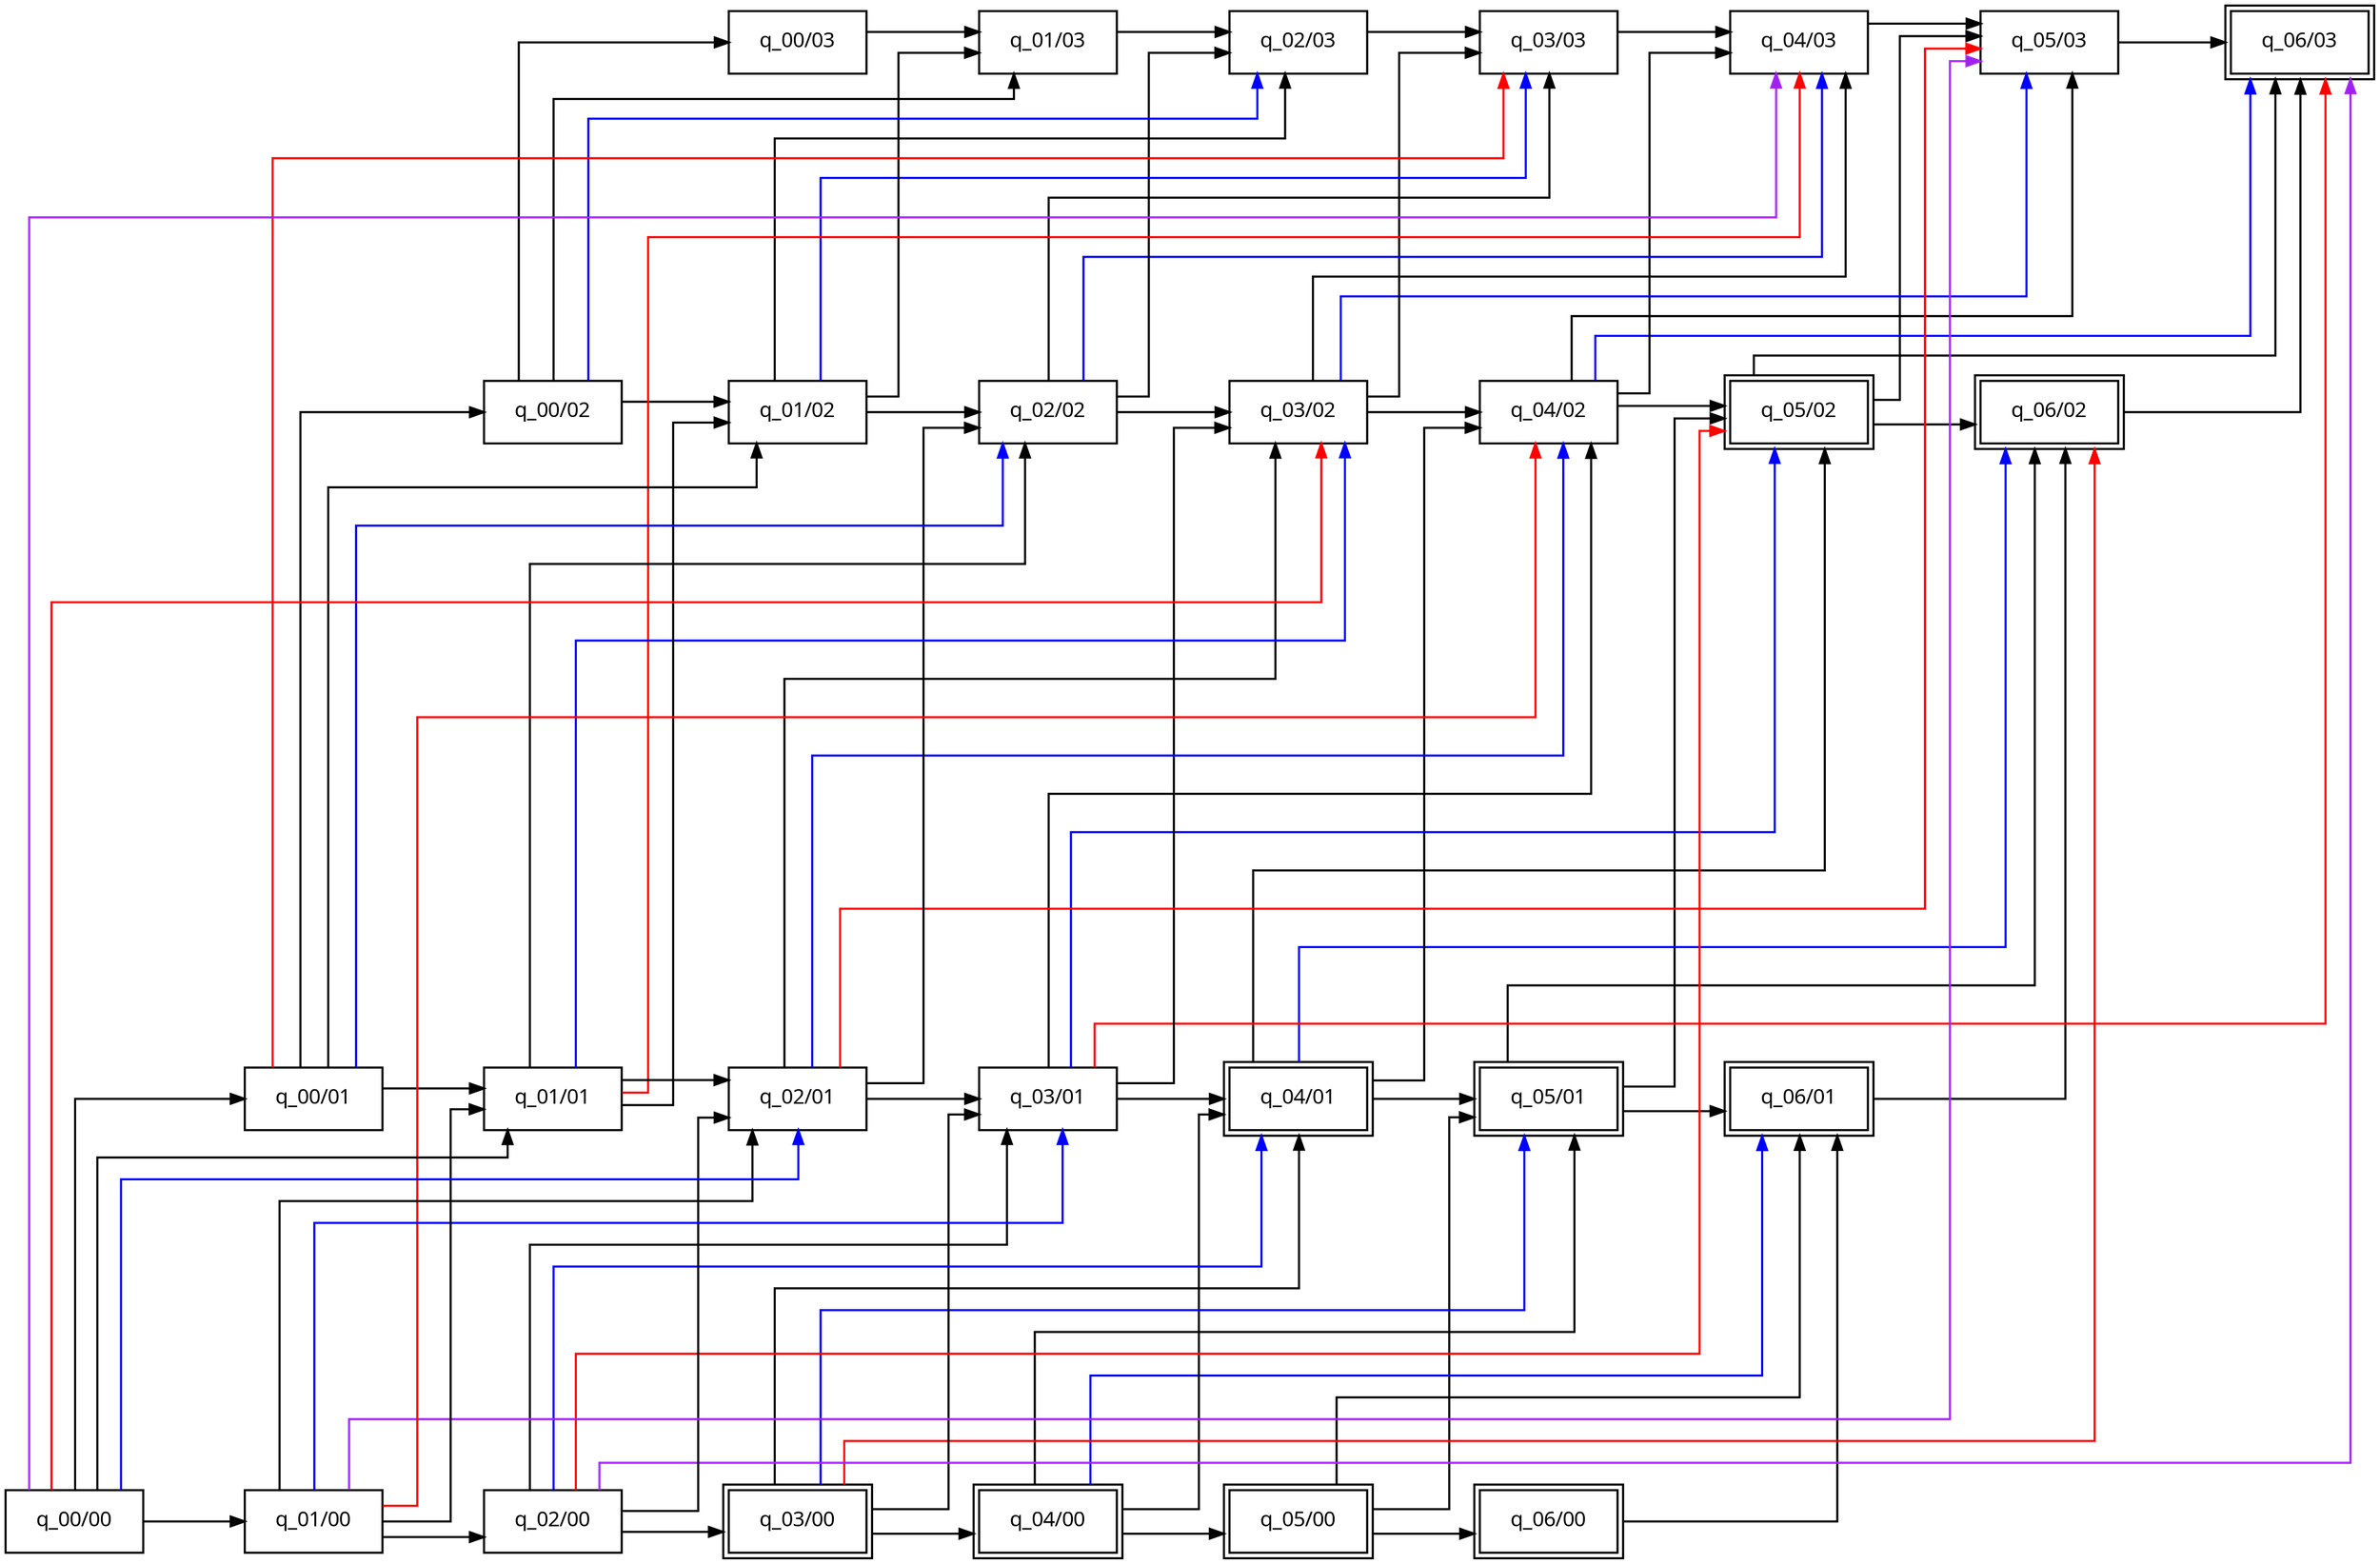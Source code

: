 strict digraph {
    nodesep=0.25;
    splines=ortho;
    graph ["concentrate"="false","rankdir"="LR","bgcolor"="transparent","margin"="0.0","compound"="true","nslimit"="20"]
    "q_06/03" [group=3]["color"="black","fontcolor"="black","fontname"="JetBrains Mono","fontsize"="15","penwidth"="1.5","shape"="rect",peripheries=2, margin="0.3,0.2"]
    "q_05/03" [group=3]["color"="black","fontcolor"="black","fontname"="JetBrains Mono","fontsize"="15","penwidth"="1.5","shape"="rect", margin="0.3,0.2"]
    "q_04/03" [group=3]["color"="black","fontcolor"="black","fontname"="JetBrains Mono","fontsize"="15","penwidth"="1.5","shape"="rect", margin="0.3,0.2"]
    "q_03/03" [group=3]["color"="black","fontcolor"="black","fontname"="JetBrains Mono","fontsize"="15","penwidth"="1.5","shape"="rect", margin="0.3,0.2"]
    "q_02/03" [group=3]["color"="black","fontcolor"="black","fontname"="JetBrains Mono","fontsize"="15","penwidth"="1.5","shape"="rect", margin="0.3,0.2"]
    "q_01/03" [group=3]["color"="black","fontcolor"="black","fontname"="JetBrains Mono","fontsize"="15","penwidth"="1.5","shape"="rect", margin="0.3,0.2"]
    "q_00/03" [group=3]["color"="black","fontcolor"="black","fontname"="JetBrains Mono","fontsize"="15","penwidth"="1.5","shape"="rect", margin="0.3,0.2"]
    "q_06/02" [group=2]["color"="black","fontcolor"="black","fontname"="JetBrains Mono","fontsize"="15","penwidth"="1.5","shape"="rect",peripheries=2, margin="0.3,0.2"]
    "q_05/02" [group=2]["color"="black","fontcolor"="black","fontname"="JetBrains Mono","fontsize"="15","penwidth"="1.5","shape"="rect",peripheries=2, margin="0.3,0.2"]
    "q_04/02" [group=2]["color"="black","fontcolor"="black","fontname"="JetBrains Mono","fontsize"="15","penwidth"="1.5","shape"="rect", margin="0.3,0.2"]
    "q_03/02" [group=2]["color"="black","fontcolor"="black","fontname"="JetBrains Mono","fontsize"="15","penwidth"="1.5","shape"="rect", margin="0.3,0.2"]
    "q_02/02" [group=2]["color"="black","fontcolor"="black","fontname"="JetBrains Mono","fontsize"="15","penwidth"="1.5","shape"="rect", margin="0.3,0.2"]
    "q_01/02" [group=2]["color"="black","fontcolor"="black","fontname"="JetBrains Mono","fontsize"="15","penwidth"="1.5","shape"="rect", margin="0.3,0.2"]
    "q_00/02" [group=2]["color"="black","fontcolor"="black","fontname"="JetBrains Mono","fontsize"="15","penwidth"="1.5","shape"="rect", margin="0.3,0.2"]
    "q_06/01" [group=1]["color"="black","fontcolor"="black","fontname"="JetBrains Mono","fontsize"="15","penwidth"="1.5","shape"="rect",peripheries=2, margin="0.3,0.2"]
    "q_05/01" [group=1]["color"="black","fontcolor"="black","fontname"="JetBrains Mono","fontsize"="15","penwidth"="1.5","shape"="rect",peripheries=2, margin="0.3,0.2"]
    "q_04/01" [group=1]["color"="black","fontcolor"="black","fontname"="JetBrains Mono","fontsize"="15","penwidth"="1.5","shape"="rect",peripheries=2, margin="0.3,0.2"]
    "q_03/01" [group=1]["color"="black","fontcolor"="black","fontname"="JetBrains Mono","fontsize"="15","penwidth"="1.5","shape"="rect", margin="0.3,0.2"]
    "q_02/01" [group=1]["color"="black","fontcolor"="black","fontname"="JetBrains Mono","fontsize"="15","penwidth"="1.5","shape"="rect", margin="0.3,0.2"]
    "q_01/01" [group=1]["color"="black","fontcolor"="black","fontname"="JetBrains Mono","fontsize"="15","penwidth"="1.5","shape"="rect", margin="0.3,0.2"]
    "q_00/01" [group=1]["color"="black","fontcolor"="black","fontname"="JetBrains Mono","fontsize"="15","penwidth"="1.5","shape"="rect", margin="0.3,0.2"]
    "q_06/00" [group=0]["color"="black","fontcolor"="black","fontname"="JetBrains Mono","fontsize"="15","penwidth"="1.5","shape"="rect",peripheries=2, margin="0.3,0.2"]
    "q_05/00" [group=0]["color"="black","fontcolor"="black","fontname"="JetBrains Mono","fontsize"="15","penwidth"="1.5","shape"="rect",peripheries=2, margin="0.3,0.2"]
    "q_04/00" [group=0]["color"="black","fontcolor"="black","fontname"="JetBrains Mono","fontsize"="15","penwidth"="1.5","shape"="rect",peripheries=2, margin="0.3,0.2"]
    "q_03/00" [group=0]["color"="black","fontcolor"="black","fontname"="JetBrains Mono","fontsize"="15","penwidth"="1.5","shape"="rect",peripheries=2, margin="0.3,0.2"]
    "q_02/00" [group=0]["color"="black","fontcolor"="black","fontname"="JetBrains Mono","fontsize"="15","penwidth"="1.5","shape"="rect", margin="0.3,0.2"]
    "q_01/00" [group=0]["color"="black","fontcolor"="black","fontname"="JetBrains Mono","fontsize"="15","penwidth"="1.5","shape"="rect", margin="0.3,0.2"]
    "q_00/00" [group=0]["color"="black","fontcolor"="black","fontname"="JetBrains Mono","fontsize"="15","penwidth"="1.5","shape"="rect", margin="0.3,0.2"]
    "q_00/00" -> "q_00/01" ["arrowhead"="normal", minlen="2.5", "penwidth"="1.5", color=black]
    "q_00/01" -> "q_00/02" ["arrowhead"="normal", minlen="2.5", "penwidth"="1.5", color=black]
    "q_00/02" -> "q_00/03" ["arrowhead"="normal", minlen="2.5", "penwidth"="1.5", color=black]
    "q_01/00" -> "q_01/01" ["arrowhead"="normal", minlen="2.5", "penwidth"="1.5", color=black]
    "q_01/01" -> "q_01/02" ["arrowhead"="normal", minlen="2.5", "penwidth"="1.5", color=black]
    "q_01/02" -> "q_01/03" ["arrowhead"="normal", minlen="2.5", "penwidth"="1.5", color=black]
    "q_02/00" -> "q_02/01" ["arrowhead"="normal", minlen="2.5", "penwidth"="1.5", color=black]
    "q_02/01" -> "q_02/02" ["arrowhead"="normal", minlen="2.5", "penwidth"="1.5", color=black]
    "q_02/02" -> "q_02/03" ["arrowhead"="normal", minlen="2.5", "penwidth"="1.5", color=black]
    "q_03/00" -> "q_03/01" ["arrowhead"="normal", minlen="2.5", "penwidth"="1.5", color=black]
    "q_03/01" -> "q_03/02" ["arrowhead"="normal", minlen="2.5", "penwidth"="1.5", color=black]
    "q_03/02" -> "q_03/03" ["arrowhead"="normal", minlen="2.5", "penwidth"="1.5", color=black]
    "q_04/00" -> "q_04/01" ["arrowhead"="normal", minlen="2.5", "penwidth"="1.5", color=black]
    "q_04/01" -> "q_04/02" ["arrowhead"="normal", minlen="2.5", "penwidth"="1.5", color=black]
    "q_04/02" -> "q_04/03" ["arrowhead"="normal", minlen="2.5", "penwidth"="1.5", color=black]
    "q_05/00" -> "q_05/01" ["arrowhead"="normal", minlen="2.5", "penwidth"="1.5", color=black]
    "q_05/01" -> "q_05/02" ["arrowhead"="normal", minlen="2.5", "penwidth"="1.5", color=black]
    "q_05/02" -> "q_05/03" ["arrowhead"="normal", minlen="2.5", "penwidth"="1.5", color=black]
    "q_06/00" -> "q_06/01" ["arrowhead"="normal", minlen="2.5", "penwidth"="1.5", color=black]
    "q_06/01" -> "q_06/02" ["arrowhead"="normal", minlen="2.5", "penwidth"="1.5", color=black]
    "q_06/02" -> "q_06/03" ["arrowhead"="normal", minlen="2.5", "penwidth"="1.5", color=black]
    "q_00/00" -> "q_01/01" ["arrowhead"="normal", minlen="2.5", "penwidth"="1.5", color=black]
    "q_00/01" -> "q_01/02" ["arrowhead"="normal", minlen="2.5", "penwidth"="1.5", color=black]
    "q_00/02" -> "q_01/03" ["arrowhead"="normal", minlen="2.5", "penwidth"="1.5", color=black]
    "q_01/00" -> "q_02/01" ["arrowhead"="normal", minlen="2.5", "penwidth"="1.5", color=black]
    "q_01/01" -> "q_02/02" ["arrowhead"="normal", minlen="2.5", "penwidth"="1.5", color=black]
    "q_01/02" -> "q_02/03" ["arrowhead"="normal", minlen="2.5", "penwidth"="1.5", color=black]
    "q_02/00" -> "q_03/01" ["arrowhead"="normal", minlen="2.5", "penwidth"="1.5", color=black]
    "q_02/01" -> "q_03/02" ["arrowhead"="normal", minlen="2.5", "penwidth"="1.5", color=black]
    "q_02/02" -> "q_03/03" ["arrowhead"="normal", minlen="2.5", "penwidth"="1.5", color=black]
    "q_03/00" -> "q_04/01" ["arrowhead"="normal", minlen="2.5", "penwidth"="1.5", color=black]
    "q_03/01" -> "q_04/02" ["arrowhead"="normal", minlen="2.5", "penwidth"="1.5", color=black]
    "q_03/02" -> "q_04/03" ["arrowhead"="normal", minlen="2.5", "penwidth"="1.5", color=black]
    "q_04/00" -> "q_05/01" ["arrowhead"="normal", minlen="2.5", "penwidth"="1.5", color=black]
    "q_04/01" -> "q_05/02" ["arrowhead"="normal", minlen="2.5", "penwidth"="1.5", color=black]
    "q_04/02" -> "q_05/03" ["arrowhead"="normal", minlen="2.5", "penwidth"="1.5", color=black]
    "q_05/00" -> "q_06/01" ["arrowhead"="normal", minlen="2.5", "penwidth"="1.5", color=black]
    "q_05/01" -> "q_06/02" ["arrowhead"="normal", minlen="2.5", "penwidth"="1.5", color=black]
    "q_05/02" -> "q_06/03" ["arrowhead"="normal", minlen="2.5", "penwidth"="1.5", color=black]
    "q_00/00" -> "q_01/00" ["arrowhead"="normal", minlen="2.5", "penwidth"="1.5", color=black]
    "q_00/01" -> "q_01/01" ["arrowhead"="normal", minlen="2.5", "penwidth"="1.5", color=black]
    "q_00/02" -> "q_01/02" ["arrowhead"="normal", minlen="2.5", "penwidth"="1.5", color=black]
    "q_00/03" -> "q_01/03" ["arrowhead"="normal", minlen="2.5", "penwidth"="1.5", color=black]
    "q_01/00" -> "q_02/00" ["arrowhead"="normal", minlen="2.5", "penwidth"="1.5", color=black]
    "q_01/01" -> "q_02/01" ["arrowhead"="normal", minlen="2.5", "penwidth"="1.5", color=black]
    "q_01/02" -> "q_02/02" ["arrowhead"="normal", minlen="2.5", "penwidth"="1.5", color=black]
    "q_01/03" -> "q_02/03" ["arrowhead"="normal", minlen="2.5", "penwidth"="1.5", color=black]
    "q_02/00" -> "q_03/00" ["arrowhead"="normal", minlen="2.5", "penwidth"="1.5", color=black]
    "q_02/01" -> "q_03/01" ["arrowhead"="normal", minlen="2.5", "penwidth"="1.5", color=black]
    "q_02/02" -> "q_03/02" ["arrowhead"="normal", minlen="2.5", "penwidth"="1.5", color=black]
    "q_02/03" -> "q_03/03" ["arrowhead"="normal", minlen="2.5", "penwidth"="1.5", color=black]
    "q_03/00" -> "q_04/00" ["arrowhead"="normal", minlen="2.5", "penwidth"="1.5", color=black]
    "q_03/01" -> "q_04/01" ["arrowhead"="normal", minlen="2.5", "penwidth"="1.5", color=black]
    "q_03/02" -> "q_04/02" ["arrowhead"="normal", minlen="2.5", "penwidth"="1.5", color=black]
    "q_03/03" -> "q_04/03" ["arrowhead"="normal", minlen="2.5", "penwidth"="1.5", color=black]
    "q_04/00" -> "q_05/00" ["arrowhead"="normal", minlen="2.5", "penwidth"="1.5", color=black]
    "q_04/01" -> "q_05/01" ["arrowhead"="normal", minlen="2.5", "penwidth"="1.5", color=black]
    "q_04/02" -> "q_05/02" ["arrowhead"="normal", minlen="2.5", "penwidth"="1.5", color=black]
    "q_04/03" -> "q_05/03" ["arrowhead"="normal", minlen="2.5", "penwidth"="1.5", color=black]
    "q_05/00" -> "q_06/00" ["arrowhead"="normal", minlen="2.5", "penwidth"="1.5", color=black]
    "q_05/01" -> "q_06/01" ["arrowhead"="normal", minlen="2.5", "penwidth"="1.5", color=black]
    "q_05/02" -> "q_06/02" ["arrowhead"="normal", minlen="2.5", "penwidth"="1.5", color=black]
    "q_05/03" -> "q_06/03" ["arrowhead"="normal", minlen="2.5", "penwidth"="1.5", color=black]
    "q_00/00" -> "q_02/01" ["arrowhead"="normal", minlen="2.5", "penwidth"="1.5", color=blue]
    "q_00/01" -> "q_02/02" ["arrowhead"="normal", minlen="2.5", "penwidth"="1.5", color=blue]
    "q_00/02" -> "q_02/03" ["arrowhead"="normal", minlen="2.5", "penwidth"="1.5", color=blue]
    "q_00/00" -> "q_03/02" ["arrowhead"="normal", minlen="2.5", "penwidth"="1.5", color=red]
    "q_00/01" -> "q_03/03" ["arrowhead"="normal", minlen="2.5", "penwidth"="1.5", color=red]
    "q_00/00" -> "q_04/03" ["arrowhead"="normal", minlen="2.5", "penwidth"="1.5", color=purple]
    "q_01/00" -> "q_03/01" ["arrowhead"="normal", minlen="2.5", "penwidth"="1.5", color=blue]
    "q_01/01" -> "q_03/02" ["arrowhead"="normal", minlen="2.5", "penwidth"="1.5", color=blue]
    "q_01/02" -> "q_03/03" ["arrowhead"="normal", minlen="2.5", "penwidth"="1.5", color=blue]
    "q_01/00" -> "q_04/02" ["arrowhead"="normal", minlen="2.5", "penwidth"="1.5", color=red]
    "q_01/01" -> "q_04/03" ["arrowhead"="normal", minlen="2.5", "penwidth"="1.5", color=red]
    "q_01/00" -> "q_05/03" ["arrowhead"="normal", minlen="2.5", "penwidth"="1.5", color=purple]
    "q_02/00" -> "q_04/01" ["arrowhead"="normal", minlen="2.5", "penwidth"="1.5", color=blue]
    "q_02/01" -> "q_04/02" ["arrowhead"="normal", minlen="2.5", "penwidth"="1.5", color=blue]
    "q_02/02" -> "q_04/03" ["arrowhead"="normal", minlen="2.5", "penwidth"="1.5", color=blue]
    "q_02/00" -> "q_05/02" ["arrowhead"="normal", minlen="2.5", "penwidth"="1.5", color=red]
    "q_02/01" -> "q_05/03" ["arrowhead"="normal", minlen="2.5", "penwidth"="1.5", color=red]
    "q_02/00" -> "q_06/03" ["arrowhead"="normal", minlen="2.5", "penwidth"="1.5", color=purple]
    "q_03/00" -> "q_05/01" ["arrowhead"="normal", minlen="2.5", "penwidth"="1.5", color=blue]
    "q_03/01" -> "q_05/02" ["arrowhead"="normal", minlen="2.5", "penwidth"="1.5", color=blue]
    "q_03/02" -> "q_05/03" ["arrowhead"="normal", minlen="2.5", "penwidth"="1.5", color=blue]
    "q_03/00" -> "q_06/02" ["arrowhead"="normal", minlen="2.5", "penwidth"="1.5", color=red]
    "q_03/01" -> "q_06/03" ["arrowhead"="normal", minlen="2.5", "penwidth"="1.5", color=red]
    "q_04/00" -> "q_06/01" ["arrowhead"="normal", minlen="2.5", "penwidth"="1.5", color=blue]
    "q_04/01" -> "q_06/02" ["arrowhead"="normal", minlen="2.5", "penwidth"="1.5", color=blue]
    "q_04/02" -> "q_06/03" ["arrowhead"="normal", minlen="2.5", "penwidth"="1.5", color=blue]
}